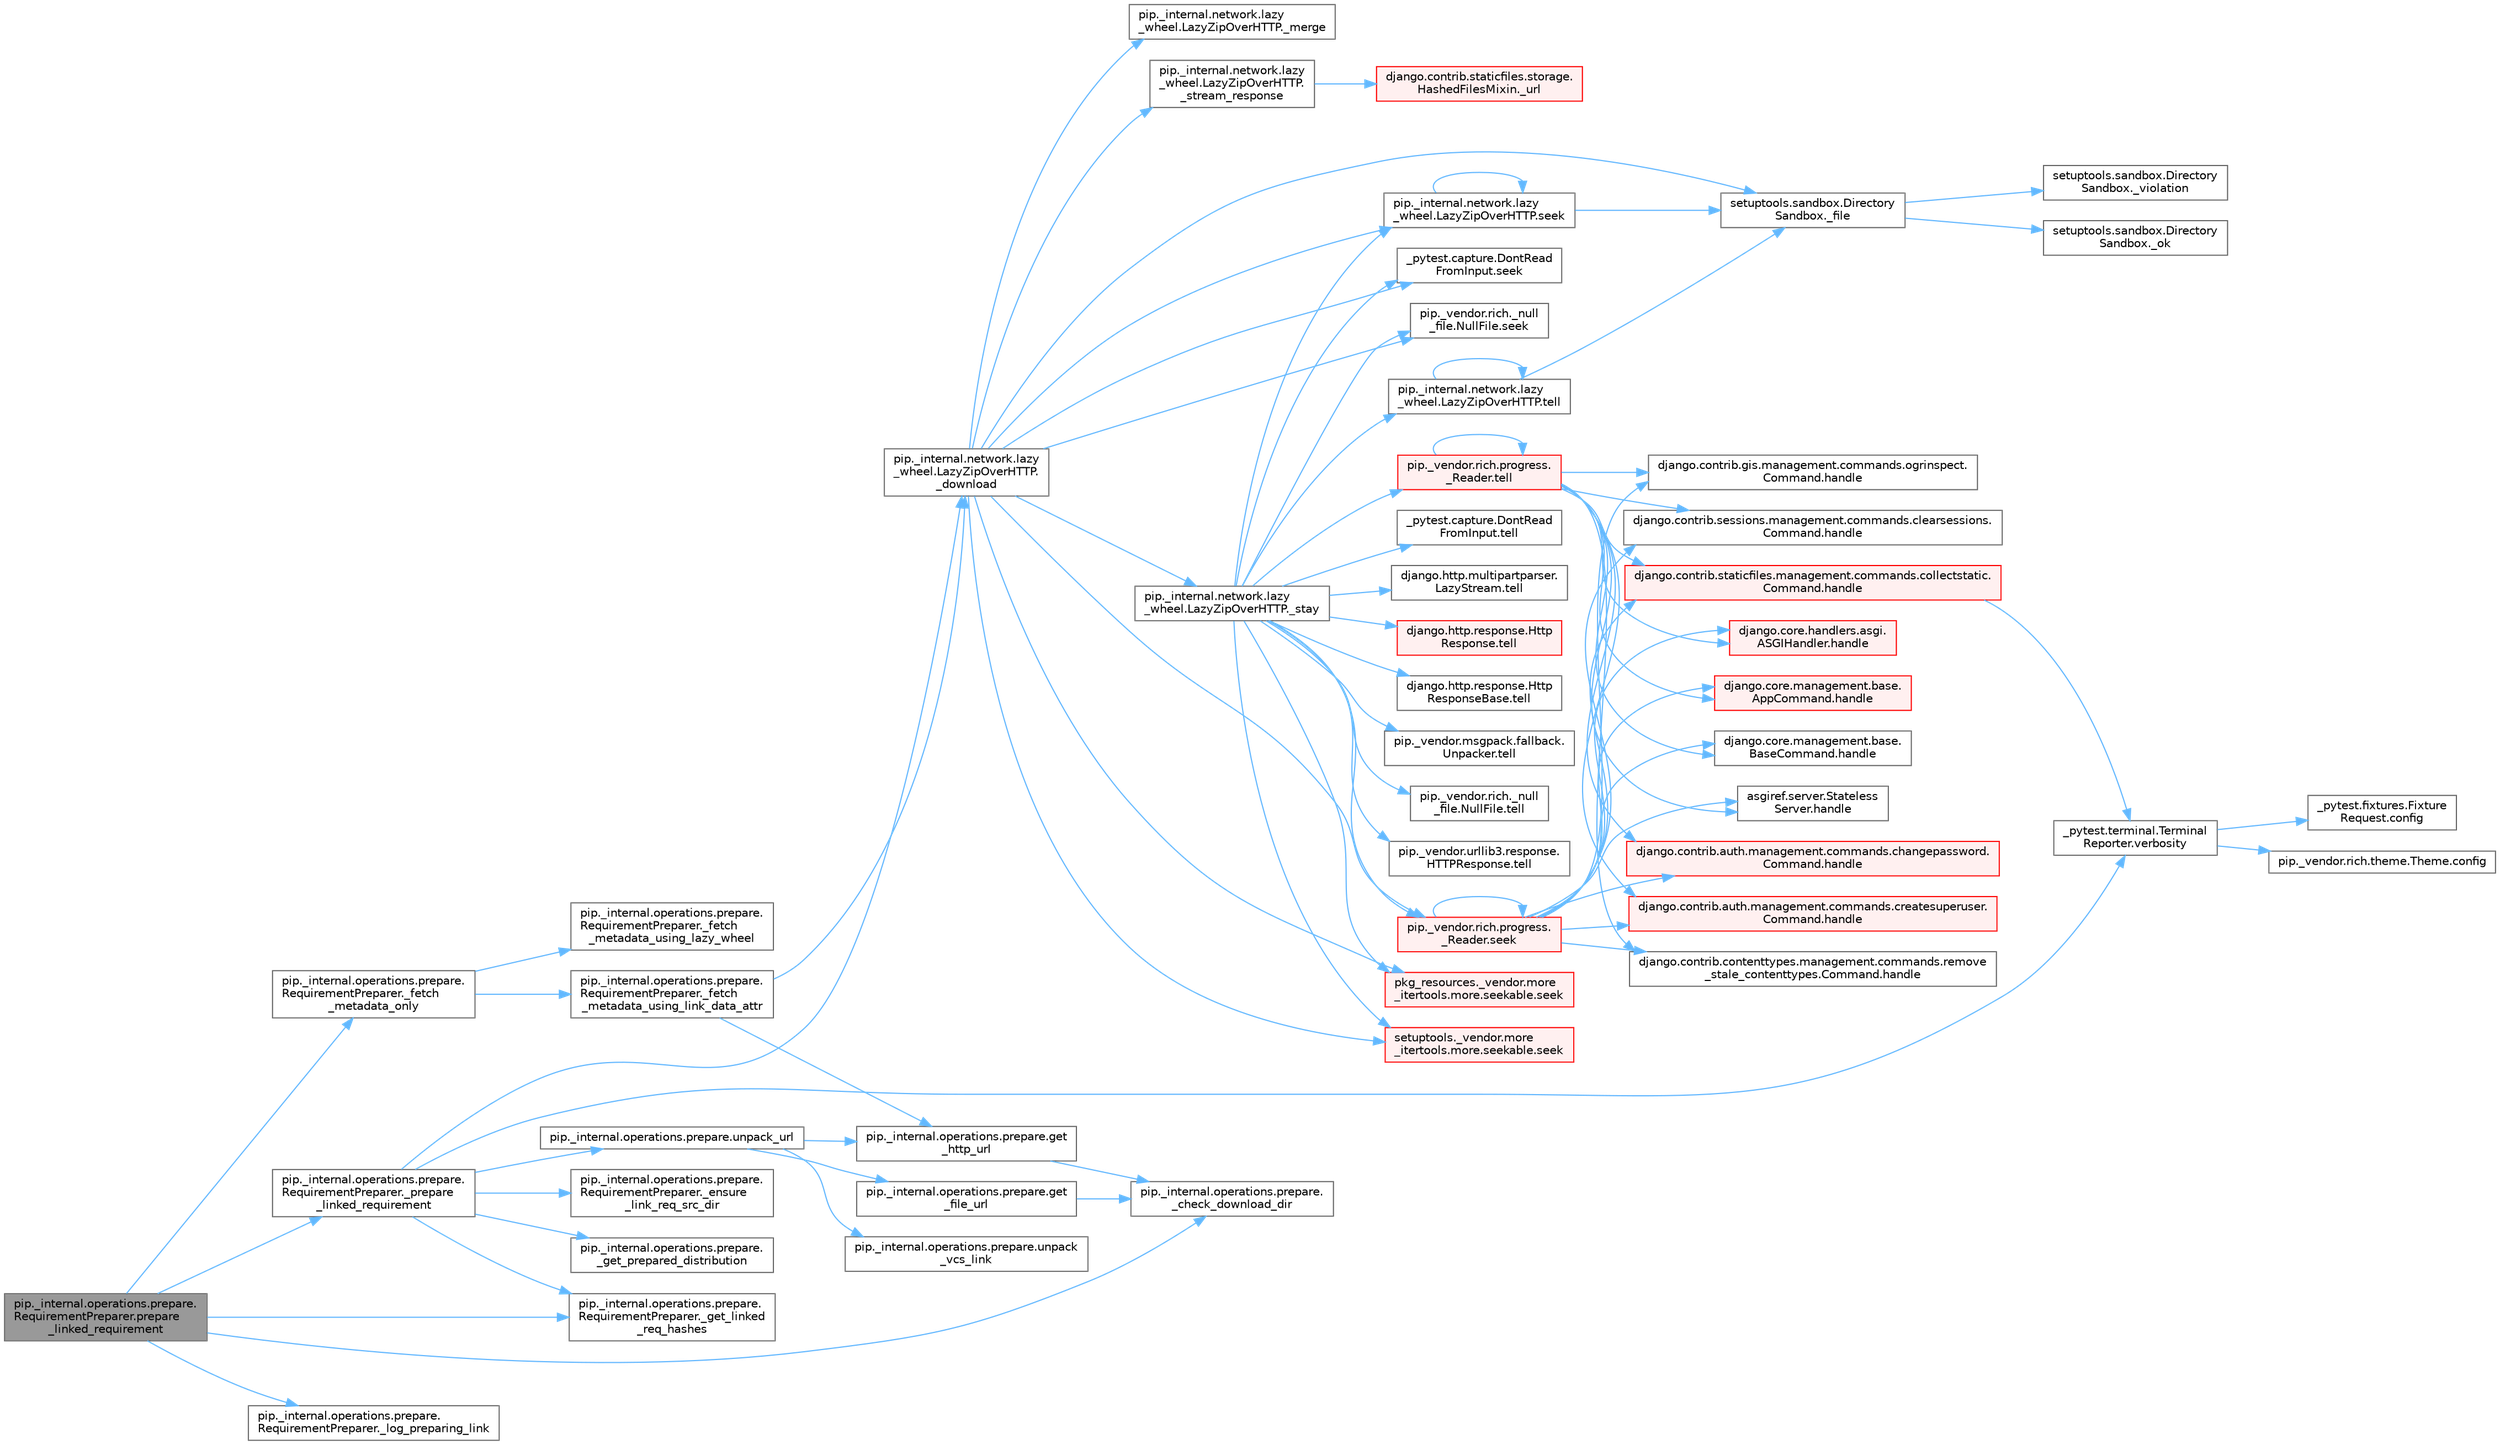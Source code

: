 digraph "pip._internal.operations.prepare.RequirementPreparer.prepare_linked_requirement"
{
 // LATEX_PDF_SIZE
  bgcolor="transparent";
  edge [fontname=Helvetica,fontsize=10,labelfontname=Helvetica,labelfontsize=10];
  node [fontname=Helvetica,fontsize=10,shape=box,height=0.2,width=0.4];
  rankdir="LR";
  Node1 [id="Node000001",label="pip._internal.operations.prepare.\lRequirementPreparer.prepare\l_linked_requirement",height=0.2,width=0.4,color="gray40", fillcolor="grey60", style="filled", fontcolor="black",tooltip=" "];
  Node1 -> Node2 [id="edge1_Node000001_Node000002",color="steelblue1",style="solid",tooltip=" "];
  Node2 [id="Node000002",label="pip._internal.operations.prepare.\l_check_download_dir",height=0.2,width=0.4,color="grey40", fillcolor="white", style="filled",URL="$namespacepip_1_1__internal_1_1operations_1_1prepare.html#ad22bf58e53e7145b7285a53791c13d8e",tooltip=" "];
  Node1 -> Node3 [id="edge2_Node000001_Node000003",color="steelblue1",style="solid",tooltip=" "];
  Node3 [id="Node000003",label="pip._internal.operations.prepare.\lRequirementPreparer._fetch\l_metadata_only",height=0.2,width=0.4,color="grey40", fillcolor="white", style="filled",URL="$classpip_1_1__internal_1_1operations_1_1prepare_1_1_requirement_preparer.html#aefe70fa4da92eccfe798e4a0585ed68c",tooltip=" "];
  Node3 -> Node4 [id="edge3_Node000003_Node000004",color="steelblue1",style="solid",tooltip=" "];
  Node4 [id="Node000004",label="pip._internal.operations.prepare.\lRequirementPreparer._fetch\l_metadata_using_lazy_wheel",height=0.2,width=0.4,color="grey40", fillcolor="white", style="filled",URL="$classpip_1_1__internal_1_1operations_1_1prepare_1_1_requirement_preparer.html#ae67ccd4e7526c93036f51d2e8eb8cc9e",tooltip=" "];
  Node3 -> Node5 [id="edge4_Node000003_Node000005",color="steelblue1",style="solid",tooltip=" "];
  Node5 [id="Node000005",label="pip._internal.operations.prepare.\lRequirementPreparer._fetch\l_metadata_using_link_data_attr",height=0.2,width=0.4,color="grey40", fillcolor="white", style="filled",URL="$classpip_1_1__internal_1_1operations_1_1prepare_1_1_requirement_preparer.html#ae92578e6f2df74e25027d8f7ff89c0ce",tooltip=" "];
  Node5 -> Node6 [id="edge5_Node000005_Node000006",color="steelblue1",style="solid",tooltip=" "];
  Node6 [id="Node000006",label="pip._internal.network.lazy\l_wheel.LazyZipOverHTTP.\l_download",height=0.2,width=0.4,color="grey40", fillcolor="white", style="filled",URL="$classpip_1_1__internal_1_1network_1_1lazy__wheel_1_1_lazy_zip_over_h_t_t_p.html#ad2434541dbceb1d56f3982d08a80a3ad",tooltip=" "];
  Node6 -> Node7 [id="edge6_Node000006_Node000007",color="steelblue1",style="solid",tooltip=" "];
  Node7 [id="Node000007",label="setuptools.sandbox.Directory\lSandbox._file",height=0.2,width=0.4,color="grey40", fillcolor="white", style="filled",URL="$classsetuptools_1_1sandbox_1_1_directory_sandbox.html#acf799106ef73553cbfdf57cc16babd98",tooltip=" "];
  Node7 -> Node8 [id="edge7_Node000007_Node000008",color="steelblue1",style="solid",tooltip=" "];
  Node8 [id="Node000008",label="setuptools.sandbox.Directory\lSandbox._ok",height=0.2,width=0.4,color="grey40", fillcolor="white", style="filled",URL="$classsetuptools_1_1sandbox_1_1_directory_sandbox.html#abfdcff9b89e73dd53456f61f8e4faffe",tooltip=" "];
  Node7 -> Node9 [id="edge8_Node000007_Node000009",color="steelblue1",style="solid",tooltip=" "];
  Node9 [id="Node000009",label="setuptools.sandbox.Directory\lSandbox._violation",height=0.2,width=0.4,color="grey40", fillcolor="white", style="filled",URL="$classsetuptools_1_1sandbox_1_1_directory_sandbox.html#a8c89d3b8ec435167b115d5baa50e244f",tooltip=" "];
  Node6 -> Node10 [id="edge9_Node000006_Node000010",color="steelblue1",style="solid",tooltip=" "];
  Node10 [id="Node000010",label="pip._internal.network.lazy\l_wheel.LazyZipOverHTTP._merge",height=0.2,width=0.4,color="grey40", fillcolor="white", style="filled",URL="$classpip_1_1__internal_1_1network_1_1lazy__wheel_1_1_lazy_zip_over_h_t_t_p.html#a6288904450caaae6fc0886538c51aa45",tooltip=" "];
  Node6 -> Node11 [id="edge10_Node000006_Node000011",color="steelblue1",style="solid",tooltip=" "];
  Node11 [id="Node000011",label="pip._internal.network.lazy\l_wheel.LazyZipOverHTTP._stay",height=0.2,width=0.4,color="grey40", fillcolor="white", style="filled",URL="$classpip_1_1__internal_1_1network_1_1lazy__wheel_1_1_lazy_zip_over_h_t_t_p.html#a757f463c119369d7ac94764fa5d8b053",tooltip=" "];
  Node11 -> Node12 [id="edge11_Node000011_Node000012",color="steelblue1",style="solid",tooltip=" "];
  Node12 [id="Node000012",label="_pytest.capture.DontRead\lFromInput.seek",height=0.2,width=0.4,color="grey40", fillcolor="white", style="filled",URL="$class__pytest_1_1capture_1_1_dont_read_from_input.html#ad64c2c2ee226dfd47d613334303ea339",tooltip=" "];
  Node11 -> Node13 [id="edge12_Node000011_Node000013",color="steelblue1",style="solid",tooltip=" "];
  Node13 [id="Node000013",label="pip._internal.network.lazy\l_wheel.LazyZipOverHTTP.seek",height=0.2,width=0.4,color="grey40", fillcolor="white", style="filled",URL="$classpip_1_1__internal_1_1network_1_1lazy__wheel_1_1_lazy_zip_over_h_t_t_p.html#ada98bb65dd121f36ea9da51a44a9e22f",tooltip=" "];
  Node13 -> Node7 [id="edge13_Node000013_Node000007",color="steelblue1",style="solid",tooltip=" "];
  Node13 -> Node13 [id="edge14_Node000013_Node000013",color="steelblue1",style="solid",tooltip=" "];
  Node11 -> Node14 [id="edge15_Node000011_Node000014",color="steelblue1",style="solid",tooltip=" "];
  Node14 [id="Node000014",label="pip._vendor.rich._null\l_file.NullFile.seek",height=0.2,width=0.4,color="grey40", fillcolor="white", style="filled",URL="$classpip_1_1__vendor_1_1rich_1_1__null__file_1_1_null_file.html#aba95a7be77f8ed1d9abc7643996bf6b0",tooltip=" "];
  Node11 -> Node15 [id="edge16_Node000011_Node000015",color="steelblue1",style="solid",tooltip=" "];
  Node15 [id="Node000015",label="pip._vendor.rich.progress.\l_Reader.seek",height=0.2,width=0.4,color="red", fillcolor="#FFF0F0", style="filled",URL="$classpip_1_1__vendor_1_1rich_1_1progress_1_1___reader.html#a8577bcef22b050ec6d7b7cb2ce1b9053",tooltip=" "];
  Node15 -> Node16 [id="edge17_Node000015_Node000016",color="steelblue1",style="solid",tooltip=" "];
  Node16 [id="Node000016",label="asgiref.server.Stateless\lServer.handle",height=0.2,width=0.4,color="grey40", fillcolor="white", style="filled",URL="$classasgiref_1_1server_1_1_stateless_server.html#a35cf023938b43f40945fa4c4072ffbc1",tooltip=" "];
  Node15 -> Node17 [id="edge18_Node000015_Node000017",color="steelblue1",style="solid",tooltip=" "];
  Node17 [id="Node000017",label="django.contrib.auth.management.commands.changepassword.\lCommand.handle",height=0.2,width=0.4,color="red", fillcolor="#FFF0F0", style="filled",URL="$classdjango_1_1contrib_1_1auth_1_1management_1_1commands_1_1changepassword_1_1_command.html#a8967db67e9ba34055e8053ad062d9006",tooltip=" "];
  Node15 -> Node19 [id="edge19_Node000015_Node000019",color="steelblue1",style="solid",tooltip=" "];
  Node19 [id="Node000019",label="django.contrib.auth.management.commands.createsuperuser.\lCommand.handle",height=0.2,width=0.4,color="red", fillcolor="#FFF0F0", style="filled",URL="$classdjango_1_1contrib_1_1auth_1_1management_1_1commands_1_1createsuperuser_1_1_command.html#acc63f22a8181da25db0750a091470287",tooltip=" "];
  Node15 -> Node23 [id="edge20_Node000015_Node000023",color="steelblue1",style="solid",tooltip=" "];
  Node23 [id="Node000023",label="django.contrib.contenttypes.management.commands.remove\l_stale_contenttypes.Command.handle",height=0.2,width=0.4,color="grey40", fillcolor="white", style="filled",URL="$classdjango_1_1contrib_1_1contenttypes_1_1management_1_1commands_1_1remove__stale__contenttypes_1_1_command.html#a4877da71ed28ae791e138ba2fbf1dffe",tooltip=" "];
  Node15 -> Node24 [id="edge21_Node000015_Node000024",color="steelblue1",style="solid",tooltip=" "];
  Node24 [id="Node000024",label="django.contrib.gis.management.commands.ogrinspect.\lCommand.handle",height=0.2,width=0.4,color="grey40", fillcolor="white", style="filled",URL="$classdjango_1_1contrib_1_1gis_1_1management_1_1commands_1_1ogrinspect_1_1_command.html#ae6396324a38c7fcad96d9521034036b7",tooltip=" "];
  Node15 -> Node25 [id="edge22_Node000015_Node000025",color="steelblue1",style="solid",tooltip=" "];
  Node25 [id="Node000025",label="django.contrib.sessions.management.commands.clearsessions.\lCommand.handle",height=0.2,width=0.4,color="grey40", fillcolor="white", style="filled",URL="$classdjango_1_1contrib_1_1sessions_1_1management_1_1commands_1_1clearsessions_1_1_command.html#a729564a5d4b467fcc23bc0f9a4fa07c8",tooltip=" "];
  Node15 -> Node26 [id="edge23_Node000015_Node000026",color="steelblue1",style="solid",tooltip=" "];
  Node26 [id="Node000026",label="django.contrib.staticfiles.management.commands.collectstatic.\lCommand.handle",height=0.2,width=0.4,color="red", fillcolor="#FFF0F0", style="filled",URL="$classdjango_1_1contrib_1_1staticfiles_1_1management_1_1commands_1_1collectstatic_1_1_command.html#a77042fe151f5e5c26990bdd187c9f21e",tooltip=" "];
  Node26 -> Node1081 [id="edge24_Node000026_Node001081",color="steelblue1",style="solid",tooltip=" "];
  Node1081 [id="Node001081",label="_pytest.terminal.Terminal\lReporter.verbosity",height=0.2,width=0.4,color="grey40", fillcolor="white", style="filled",URL="$class__pytest_1_1terminal_1_1_terminal_reporter.html#a620047ffec9ba4f5cca84af25b3adbcf",tooltip=" "];
  Node1081 -> Node120 [id="edge25_Node001081_Node000120",color="steelblue1",style="solid",tooltip=" "];
  Node120 [id="Node000120",label="_pytest.fixtures.Fixture\lRequest.config",height=0.2,width=0.4,color="grey40", fillcolor="white", style="filled",URL="$class__pytest_1_1fixtures_1_1_fixture_request.html#a9ed7b83923283e6cc50ae1c56f68b36d",tooltip=" "];
  Node1081 -> Node121 [id="edge26_Node001081_Node000121",color="steelblue1",style="solid",tooltip=" "];
  Node121 [id="Node000121",label="pip._vendor.rich.theme.Theme.config",height=0.2,width=0.4,color="grey40", fillcolor="white", style="filled",URL="$classpip_1_1__vendor_1_1rich_1_1theme_1_1_theme.html#a66944133178df92a2cc2793b6053a2ea",tooltip=" "];
  Node15 -> Node720 [id="edge27_Node000015_Node000720",color="steelblue1",style="solid",tooltip=" "];
  Node720 [id="Node000720",label="django.core.handlers.asgi.\lASGIHandler.handle",height=0.2,width=0.4,color="red", fillcolor="#FFF0F0", style="filled",URL="$classdjango_1_1core_1_1handlers_1_1asgi_1_1_a_s_g_i_handler.html#ab8bd4217b27960d333b61f7311b7f8ee",tooltip=" "];
  Node15 -> Node730 [id="edge28_Node000015_Node000730",color="steelblue1",style="solid",tooltip=" "];
  Node730 [id="Node000730",label="django.core.management.base.\lAppCommand.handle",height=0.2,width=0.4,color="red", fillcolor="#FFF0F0", style="filled",URL="$classdjango_1_1core_1_1management_1_1base_1_1_app_command.html#ae9ba2e4e61b6a84c5937979789996637",tooltip=" "];
  Node15 -> Node733 [id="edge29_Node000015_Node000733",color="steelblue1",style="solid",tooltip=" "];
  Node733 [id="Node000733",label="django.core.management.base.\lBaseCommand.handle",height=0.2,width=0.4,color="grey40", fillcolor="white", style="filled",URL="$classdjango_1_1core_1_1management_1_1base_1_1_base_command.html#a52656ddf33d25f682f484c5d505a811d",tooltip=" "];
  Node15 -> Node15 [id="edge30_Node000015_Node000015",color="steelblue1",style="solid",tooltip=" "];
  Node11 -> Node264 [id="edge31_Node000011_Node000264",color="steelblue1",style="solid",tooltip=" "];
  Node264 [id="Node000264",label="pkg_resources._vendor.more\l_itertools.more.seekable.seek",height=0.2,width=0.4,color="red", fillcolor="#FFF0F0", style="filled",URL="$classpkg__resources_1_1__vendor_1_1more__itertools_1_1more_1_1seekable.html#a43fb97405b207943d88386dbde476ab8",tooltip=" "];
  Node11 -> Node267 [id="edge32_Node000011_Node000267",color="steelblue1",style="solid",tooltip=" "];
  Node267 [id="Node000267",label="setuptools._vendor.more\l_itertools.more.seekable.seek",height=0.2,width=0.4,color="red", fillcolor="#FFF0F0", style="filled",URL="$classsetuptools_1_1__vendor_1_1more__itertools_1_1more_1_1seekable.html#a0b97c973a001206b613aceec779eae34",tooltip=" "];
  Node11 -> Node4299 [id="edge33_Node000011_Node004299",color="steelblue1",style="solid",tooltip=" "];
  Node4299 [id="Node004299",label="_pytest.capture.DontRead\lFromInput.tell",height=0.2,width=0.4,color="grey40", fillcolor="white", style="filled",URL="$class__pytest_1_1capture_1_1_dont_read_from_input.html#aa7b2de0d7851f2763c05f4f00099eef0",tooltip=" "];
  Node11 -> Node4300 [id="edge34_Node000011_Node004300",color="steelblue1",style="solid",tooltip=" "];
  Node4300 [id="Node004300",label="django.http.multipartparser.\lLazyStream.tell",height=0.2,width=0.4,color="grey40", fillcolor="white", style="filled",URL="$classdjango_1_1http_1_1multipartparser_1_1_lazy_stream.html#a041c0b87d9478cc8f8d6d9782e8ca314",tooltip=" "];
  Node11 -> Node4301 [id="edge35_Node000011_Node004301",color="steelblue1",style="solid",tooltip=" "];
  Node4301 [id="Node004301",label="django.http.response.Http\lResponse.tell",height=0.2,width=0.4,color="red", fillcolor="#FFF0F0", style="filled",URL="$classdjango_1_1http_1_1response_1_1_http_response.html#a3ebb80b8c6b34a25d50f6fe713c8a050",tooltip=" "];
  Node11 -> Node4302 [id="edge36_Node000011_Node004302",color="steelblue1",style="solid",tooltip=" "];
  Node4302 [id="Node004302",label="django.http.response.Http\lResponseBase.tell",height=0.2,width=0.4,color="grey40", fillcolor="white", style="filled",URL="$classdjango_1_1http_1_1response_1_1_http_response_base.html#a7ccc0b9bde9506f5fd208f1af298d399",tooltip=" "];
  Node11 -> Node4303 [id="edge37_Node000011_Node004303",color="steelblue1",style="solid",tooltip=" "];
  Node4303 [id="Node004303",label="pip._internal.network.lazy\l_wheel.LazyZipOverHTTP.tell",height=0.2,width=0.4,color="grey40", fillcolor="white", style="filled",URL="$classpip_1_1__internal_1_1network_1_1lazy__wheel_1_1_lazy_zip_over_h_t_t_p.html#a14b809a6fc259fe59f16bb978c9efda0",tooltip=" "];
  Node4303 -> Node7 [id="edge38_Node004303_Node000007",color="steelblue1",style="solid",tooltip=" "];
  Node4303 -> Node4303 [id="edge39_Node004303_Node004303",color="steelblue1",style="solid",tooltip=" "];
  Node11 -> Node4304 [id="edge40_Node000011_Node004304",color="steelblue1",style="solid",tooltip=" "];
  Node4304 [id="Node004304",label="pip._vendor.msgpack.fallback.\lUnpacker.tell",height=0.2,width=0.4,color="grey40", fillcolor="white", style="filled",URL="$classpip_1_1__vendor_1_1msgpack_1_1fallback_1_1_unpacker.html#ac3aae11ddcd9737659bace1d5991fc60",tooltip=" "];
  Node11 -> Node4305 [id="edge41_Node000011_Node004305",color="steelblue1",style="solid",tooltip=" "];
  Node4305 [id="Node004305",label="pip._vendor.rich._null\l_file.NullFile.tell",height=0.2,width=0.4,color="grey40", fillcolor="white", style="filled",URL="$classpip_1_1__vendor_1_1rich_1_1__null__file_1_1_null_file.html#aa2f738f1ef99100860a7be077642bd78",tooltip=" "];
  Node11 -> Node4306 [id="edge42_Node000011_Node004306",color="steelblue1",style="solid",tooltip=" "];
  Node4306 [id="Node004306",label="pip._vendor.rich.progress.\l_Reader.tell",height=0.2,width=0.4,color="red", fillcolor="#FFF0F0", style="filled",URL="$classpip_1_1__vendor_1_1rich_1_1progress_1_1___reader.html#a4ec4039f47700772d40242efb68da47e",tooltip=" "];
  Node4306 -> Node16 [id="edge43_Node004306_Node000016",color="steelblue1",style="solid",tooltip=" "];
  Node4306 -> Node17 [id="edge44_Node004306_Node000017",color="steelblue1",style="solid",tooltip=" "];
  Node4306 -> Node19 [id="edge45_Node004306_Node000019",color="steelblue1",style="solid",tooltip=" "];
  Node4306 -> Node23 [id="edge46_Node004306_Node000023",color="steelblue1",style="solid",tooltip=" "];
  Node4306 -> Node24 [id="edge47_Node004306_Node000024",color="steelblue1",style="solid",tooltip=" "];
  Node4306 -> Node25 [id="edge48_Node004306_Node000025",color="steelblue1",style="solid",tooltip=" "];
  Node4306 -> Node26 [id="edge49_Node004306_Node000026",color="steelblue1",style="solid",tooltip=" "];
  Node4306 -> Node720 [id="edge50_Node004306_Node000720",color="steelblue1",style="solid",tooltip=" "];
  Node4306 -> Node730 [id="edge51_Node004306_Node000730",color="steelblue1",style="solid",tooltip=" "];
  Node4306 -> Node733 [id="edge52_Node004306_Node000733",color="steelblue1",style="solid",tooltip=" "];
  Node4306 -> Node4306 [id="edge53_Node004306_Node004306",color="steelblue1",style="solid",tooltip=" "];
  Node11 -> Node4307 [id="edge54_Node000011_Node004307",color="steelblue1",style="solid",tooltip=" "];
  Node4307 [id="Node004307",label="pip._vendor.urllib3.response.\lHTTPResponse.tell",height=0.2,width=0.4,color="grey40", fillcolor="white", style="filled",URL="$classpip_1_1__vendor_1_1urllib3_1_1response_1_1_h_t_t_p_response.html#a364cafc5e7b9838c122887df2aba1d80",tooltip=" "];
  Node6 -> Node4529 [id="edge55_Node000006_Node004529",color="steelblue1",style="solid",tooltip=" "];
  Node4529 [id="Node004529",label="pip._internal.network.lazy\l_wheel.LazyZipOverHTTP.\l_stream_response",height=0.2,width=0.4,color="grey40", fillcolor="white", style="filled",URL="$classpip_1_1__internal_1_1network_1_1lazy__wheel_1_1_lazy_zip_over_h_t_t_p.html#a0219c4671a1527dbd42f4011238984ac",tooltip=" "];
  Node4529 -> Node2116 [id="edge56_Node004529_Node002116",color="steelblue1",style="solid",tooltip=" "];
  Node2116 [id="Node002116",label="django.contrib.staticfiles.storage.\lHashedFilesMixin._url",height=0.2,width=0.4,color="red", fillcolor="#FFF0F0", style="filled",URL="$classdjango_1_1contrib_1_1staticfiles_1_1storage_1_1_hashed_files_mixin.html#a998d69b32b054ac5726f5036e7dfbdf3",tooltip=" "];
  Node6 -> Node12 [id="edge57_Node000006_Node000012",color="steelblue1",style="solid",tooltip=" "];
  Node6 -> Node13 [id="edge58_Node000006_Node000013",color="steelblue1",style="solid",tooltip=" "];
  Node6 -> Node14 [id="edge59_Node000006_Node000014",color="steelblue1",style="solid",tooltip=" "];
  Node6 -> Node15 [id="edge60_Node000006_Node000015",color="steelblue1",style="solid",tooltip=" "];
  Node6 -> Node264 [id="edge61_Node000006_Node000264",color="steelblue1",style="solid",tooltip=" "];
  Node6 -> Node267 [id="edge62_Node000006_Node000267",color="steelblue1",style="solid",tooltip=" "];
  Node5 -> Node4530 [id="edge63_Node000005_Node004530",color="steelblue1",style="solid",tooltip=" "];
  Node4530 [id="Node004530",label="pip._internal.operations.prepare.get\l_http_url",height=0.2,width=0.4,color="grey40", fillcolor="white", style="filled",URL="$namespacepip_1_1__internal_1_1operations_1_1prepare.html#a70b566fd1a3613122bf33ae602099834",tooltip=" "];
  Node4530 -> Node2 [id="edge64_Node004530_Node000002",color="steelblue1",style="solid",tooltip=" "];
  Node1 -> Node4531 [id="edge65_Node000001_Node004531",color="steelblue1",style="solid",tooltip=" "];
  Node4531 [id="Node004531",label="pip._internal.operations.prepare.\lRequirementPreparer._get_linked\l_req_hashes",height=0.2,width=0.4,color="grey40", fillcolor="white", style="filled",URL="$classpip_1_1__internal_1_1operations_1_1prepare_1_1_requirement_preparer.html#a9389cda774f9a4ba3cf6f2221f72168f",tooltip=" "];
  Node1 -> Node4532 [id="edge66_Node000001_Node004532",color="steelblue1",style="solid",tooltip=" "];
  Node4532 [id="Node004532",label="pip._internal.operations.prepare.\lRequirementPreparer._log_preparing_link",height=0.2,width=0.4,color="grey40", fillcolor="white", style="filled",URL="$classpip_1_1__internal_1_1operations_1_1prepare_1_1_requirement_preparer.html#af8ece32ded896fe97d551bf966403551",tooltip=" "];
  Node1 -> Node4533 [id="edge67_Node000001_Node004533",color="steelblue1",style="solid",tooltip=" "];
  Node4533 [id="Node004533",label="pip._internal.operations.prepare.\lRequirementPreparer._prepare\l_linked_requirement",height=0.2,width=0.4,color="grey40", fillcolor="white", style="filled",URL="$classpip_1_1__internal_1_1operations_1_1prepare_1_1_requirement_preparer.html#a1dd825f0089e12140b034ff21ef38093",tooltip=" "];
  Node4533 -> Node6 [id="edge68_Node004533_Node000006",color="steelblue1",style="solid",tooltip=" "];
  Node4533 -> Node4534 [id="edge69_Node004533_Node004534",color="steelblue1",style="solid",tooltip=" "];
  Node4534 [id="Node004534",label="pip._internal.operations.prepare.\lRequirementPreparer._ensure\l_link_req_src_dir",height=0.2,width=0.4,color="grey40", fillcolor="white", style="filled",URL="$classpip_1_1__internal_1_1operations_1_1prepare_1_1_requirement_preparer.html#a6d72e1cd24da2d52939621d57d1a8d37",tooltip=" "];
  Node4533 -> Node4531 [id="edge70_Node004533_Node004531",color="steelblue1",style="solid",tooltip=" "];
  Node4533 -> Node4535 [id="edge71_Node004533_Node004535",color="steelblue1",style="solid",tooltip=" "];
  Node4535 [id="Node004535",label="pip._internal.operations.prepare.\l_get_prepared_distribution",height=0.2,width=0.4,color="grey40", fillcolor="white", style="filled",URL="$namespacepip_1_1__internal_1_1operations_1_1prepare.html#acd7b7e54a45dcc70587e659d8cb9954f",tooltip=" "];
  Node4533 -> Node4536 [id="edge72_Node004533_Node004536",color="steelblue1",style="solid",tooltip=" "];
  Node4536 [id="Node004536",label="pip._internal.operations.prepare.unpack_url",height=0.2,width=0.4,color="grey40", fillcolor="white", style="filled",URL="$namespacepip_1_1__internal_1_1operations_1_1prepare.html#a7955a8db1f1b373859a4e11a3c299928",tooltip=" "];
  Node4536 -> Node4537 [id="edge73_Node004536_Node004537",color="steelblue1",style="solid",tooltip=" "];
  Node4537 [id="Node004537",label="pip._internal.operations.prepare.get\l_file_url",height=0.2,width=0.4,color="grey40", fillcolor="white", style="filled",URL="$namespacepip_1_1__internal_1_1operations_1_1prepare.html#a5d8b867a97668a3e949154707976440d",tooltip=" "];
  Node4537 -> Node2 [id="edge74_Node004537_Node000002",color="steelblue1",style="solid",tooltip=" "];
  Node4536 -> Node4530 [id="edge75_Node004536_Node004530",color="steelblue1",style="solid",tooltip=" "];
  Node4536 -> Node4538 [id="edge76_Node004536_Node004538",color="steelblue1",style="solid",tooltip=" "];
  Node4538 [id="Node004538",label="pip._internal.operations.prepare.unpack\l_vcs_link",height=0.2,width=0.4,color="grey40", fillcolor="white", style="filled",URL="$namespacepip_1_1__internal_1_1operations_1_1prepare.html#abdb2579b05c698f70b8e636ba0712c22",tooltip=" "];
  Node4533 -> Node1081 [id="edge77_Node004533_Node001081",color="steelblue1",style="solid",tooltip=" "];
}
